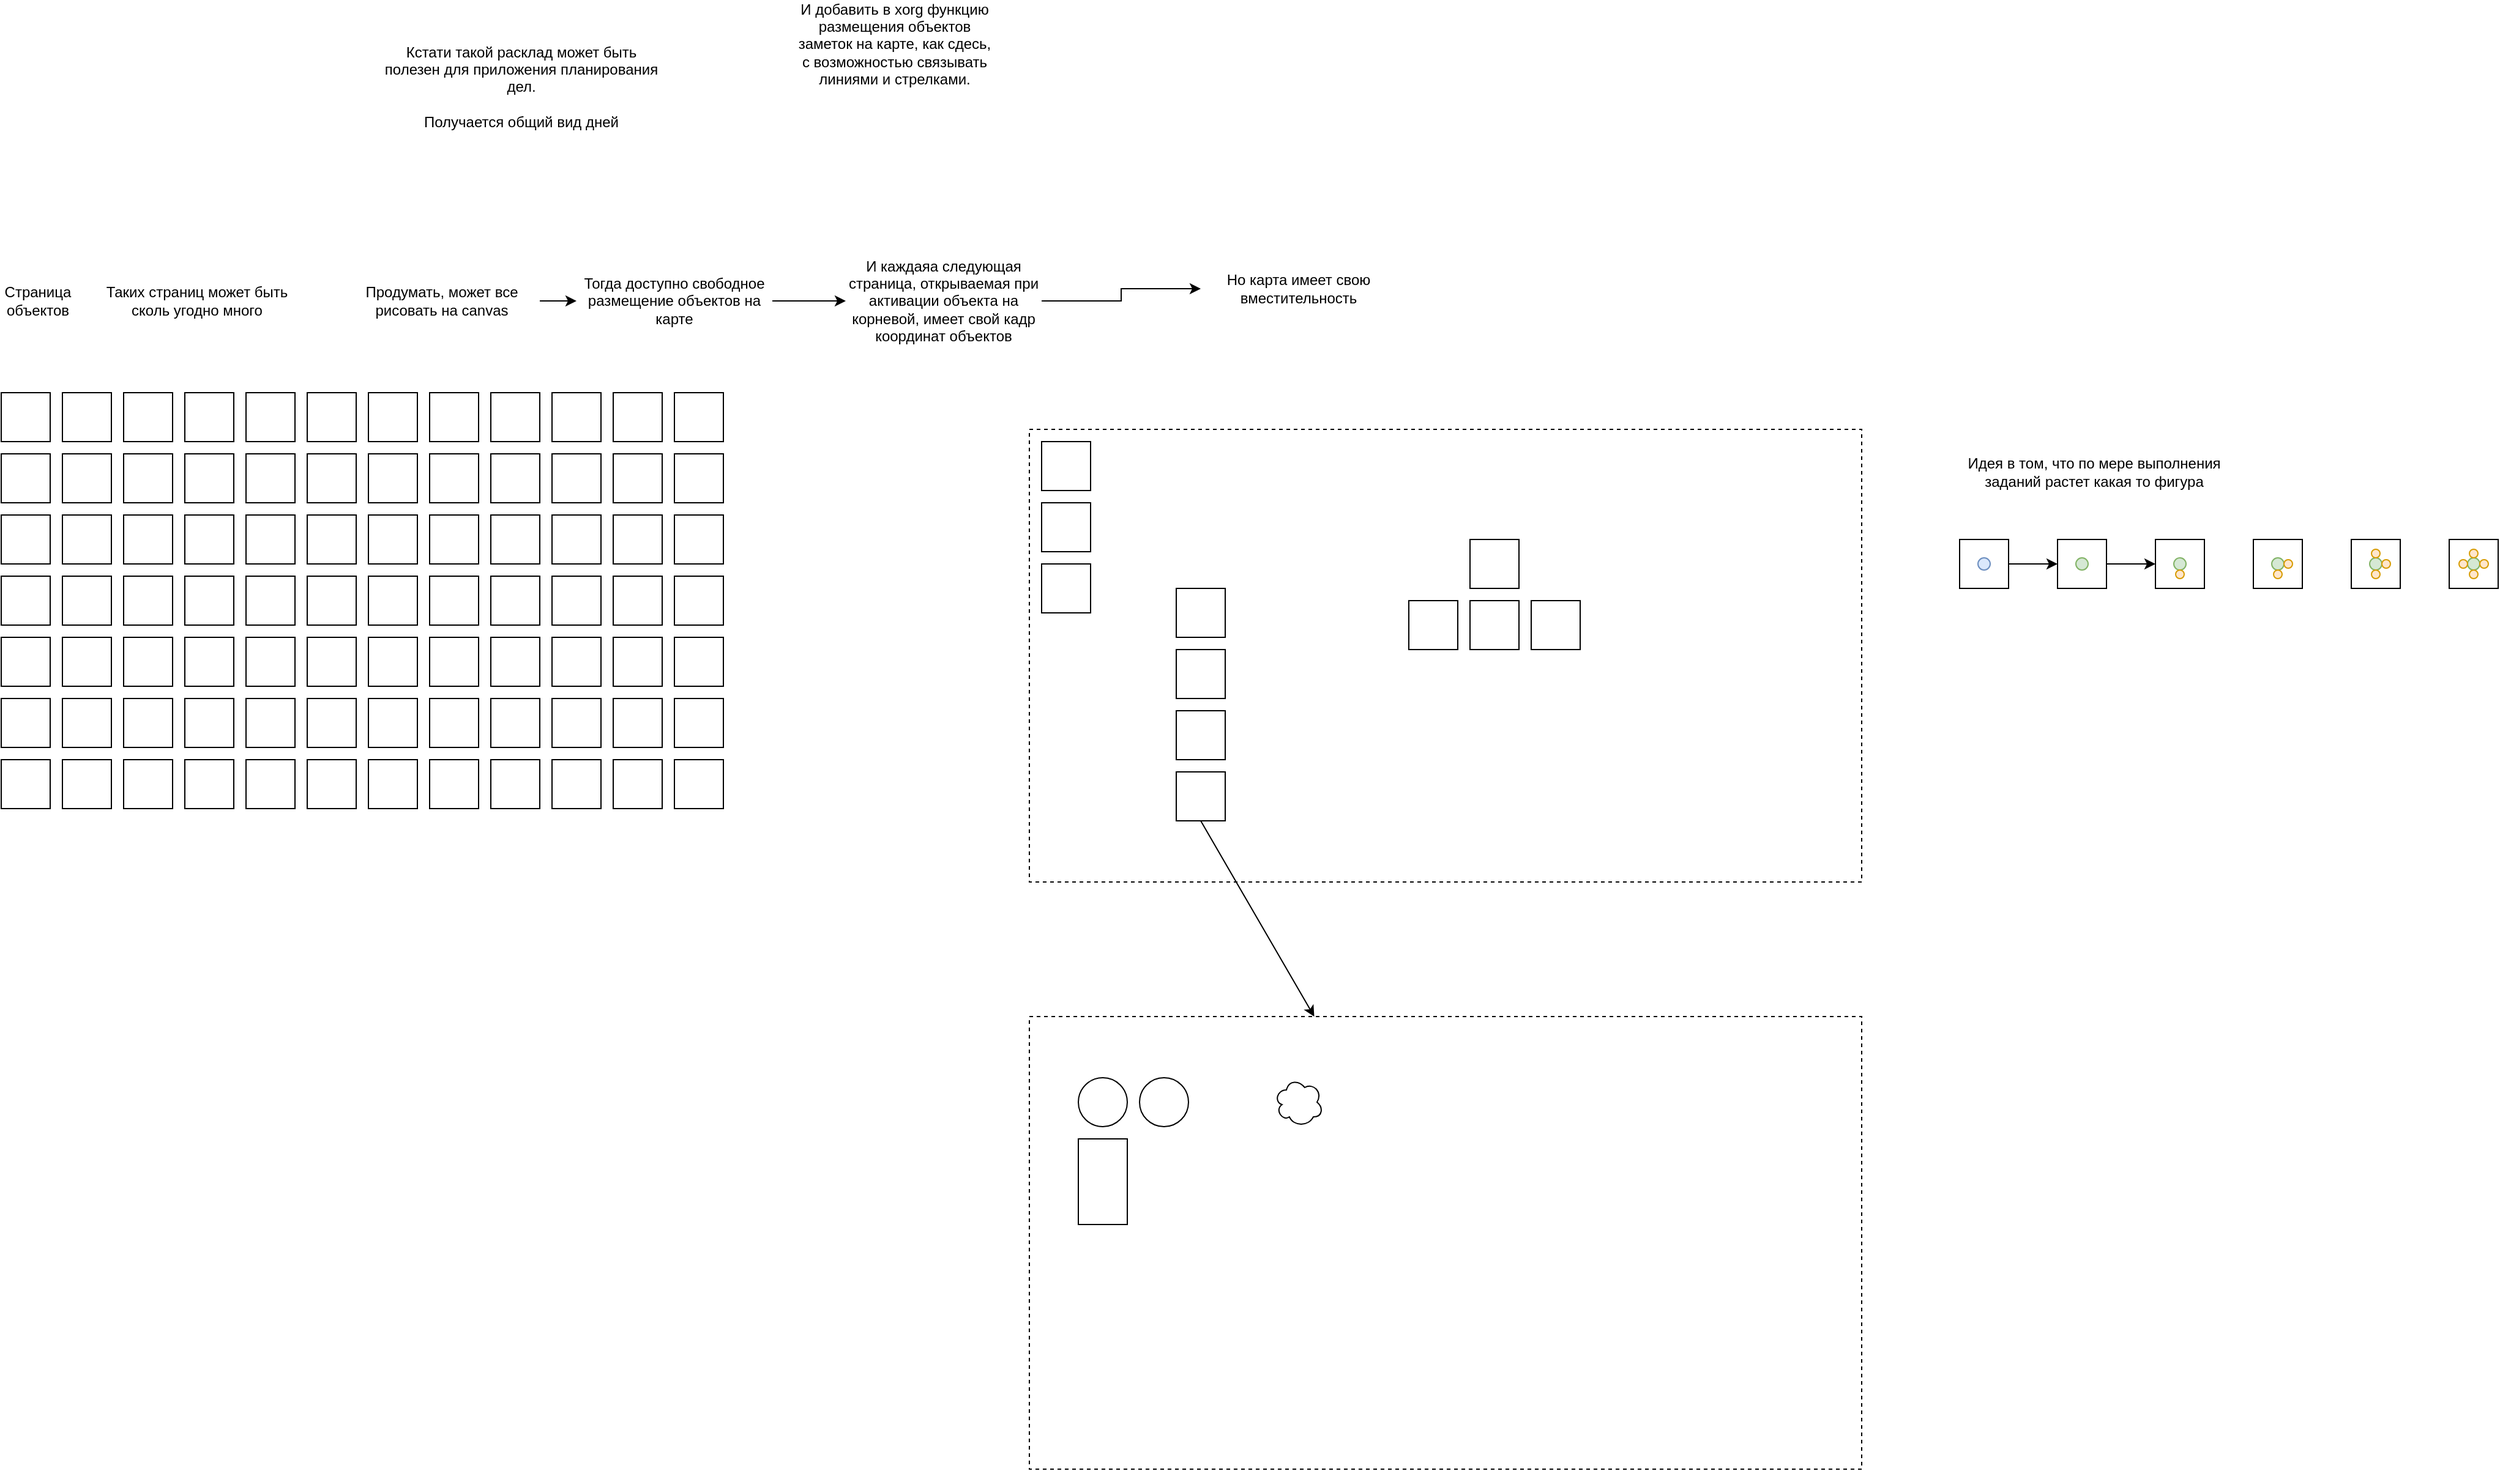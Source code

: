 <mxfile version="20.7.4" type="device"><diagram id="T5U2-8ADNWE797YQ0onN" name="Page-1"><mxGraphModel dx="1526" dy="2074" grid="1" gridSize="10" guides="1" tooltips="1" connect="1" arrows="1" fold="1" page="1" pageScale="1" pageWidth="850" pageHeight="1100" math="0" shadow="0"><root><mxCell id="0"/><mxCell id="1" parent="0"/><mxCell id="XX78ICTsoHNQS4YMDEdj-180" value="" style="rounded=0;whiteSpace=wrap;html=1;fillColor=none;dashed=1;" parent="1" vertex="1"><mxGeometry x="880" y="70" width="680" height="370" as="geometry"/></mxCell><mxCell id="XX78ICTsoHNQS4YMDEdj-1" value="" style="rounded=0;whiteSpace=wrap;html=1;" parent="1" vertex="1"><mxGeometry x="40" y="40" width="40" height="40" as="geometry"/></mxCell><mxCell id="XX78ICTsoHNQS4YMDEdj-2" value="" style="rounded=0;whiteSpace=wrap;html=1;" parent="1" vertex="1"><mxGeometry x="90" y="40" width="40" height="40" as="geometry"/></mxCell><mxCell id="XX78ICTsoHNQS4YMDEdj-3" value="" style="rounded=0;whiteSpace=wrap;html=1;" parent="1" vertex="1"><mxGeometry x="140" y="40" width="40" height="40" as="geometry"/></mxCell><mxCell id="XX78ICTsoHNQS4YMDEdj-4" value="" style="rounded=0;whiteSpace=wrap;html=1;" parent="1" vertex="1"><mxGeometry x="190" y="40" width="40" height="40" as="geometry"/></mxCell><mxCell id="XX78ICTsoHNQS4YMDEdj-5" value="" style="rounded=0;whiteSpace=wrap;html=1;" parent="1" vertex="1"><mxGeometry x="240" y="40" width="40" height="40" as="geometry"/></mxCell><mxCell id="XX78ICTsoHNQS4YMDEdj-6" value="" style="rounded=0;whiteSpace=wrap;html=1;" parent="1" vertex="1"><mxGeometry x="290" y="40" width="40" height="40" as="geometry"/></mxCell><mxCell id="XX78ICTsoHNQS4YMDEdj-7" value="" style="rounded=0;whiteSpace=wrap;html=1;" parent="1" vertex="1"><mxGeometry x="340" y="40" width="40" height="40" as="geometry"/></mxCell><mxCell id="XX78ICTsoHNQS4YMDEdj-8" value="" style="rounded=0;whiteSpace=wrap;html=1;" parent="1" vertex="1"><mxGeometry x="390" y="40" width="40" height="40" as="geometry"/></mxCell><mxCell id="XX78ICTsoHNQS4YMDEdj-9" value="" style="rounded=0;whiteSpace=wrap;html=1;" parent="1" vertex="1"><mxGeometry x="440" y="40" width="40" height="40" as="geometry"/></mxCell><mxCell id="XX78ICTsoHNQS4YMDEdj-10" value="" style="rounded=0;whiteSpace=wrap;html=1;" parent="1" vertex="1"><mxGeometry x="490" y="40" width="40" height="40" as="geometry"/></mxCell><mxCell id="XX78ICTsoHNQS4YMDEdj-11" value="" style="rounded=0;whiteSpace=wrap;html=1;" parent="1" vertex="1"><mxGeometry x="540" y="40" width="40" height="40" as="geometry"/></mxCell><mxCell id="XX78ICTsoHNQS4YMDEdj-12" value="" style="rounded=0;whiteSpace=wrap;html=1;" parent="1" vertex="1"><mxGeometry x="590" y="40" width="40" height="40" as="geometry"/></mxCell><mxCell id="XX78ICTsoHNQS4YMDEdj-13" value="" style="rounded=0;whiteSpace=wrap;html=1;" parent="1" vertex="1"><mxGeometry x="40" y="90" width="40" height="40" as="geometry"/></mxCell><mxCell id="XX78ICTsoHNQS4YMDEdj-14" value="" style="rounded=0;whiteSpace=wrap;html=1;" parent="1" vertex="1"><mxGeometry x="90" y="90" width="40" height="40" as="geometry"/></mxCell><mxCell id="XX78ICTsoHNQS4YMDEdj-15" value="" style="rounded=0;whiteSpace=wrap;html=1;" parent="1" vertex="1"><mxGeometry x="140" y="90" width="40" height="40" as="geometry"/></mxCell><mxCell id="XX78ICTsoHNQS4YMDEdj-16" value="" style="rounded=0;whiteSpace=wrap;html=1;" parent="1" vertex="1"><mxGeometry x="190" y="90" width="40" height="40" as="geometry"/></mxCell><mxCell id="XX78ICTsoHNQS4YMDEdj-17" value="" style="rounded=0;whiteSpace=wrap;html=1;" parent="1" vertex="1"><mxGeometry x="240" y="90" width="40" height="40" as="geometry"/></mxCell><mxCell id="XX78ICTsoHNQS4YMDEdj-18" value="" style="rounded=0;whiteSpace=wrap;html=1;" parent="1" vertex="1"><mxGeometry x="290" y="90" width="40" height="40" as="geometry"/></mxCell><mxCell id="XX78ICTsoHNQS4YMDEdj-19" value="" style="rounded=0;whiteSpace=wrap;html=1;" parent="1" vertex="1"><mxGeometry x="340" y="90" width="40" height="40" as="geometry"/></mxCell><mxCell id="XX78ICTsoHNQS4YMDEdj-20" value="" style="rounded=0;whiteSpace=wrap;html=1;" parent="1" vertex="1"><mxGeometry x="390" y="90" width="40" height="40" as="geometry"/></mxCell><mxCell id="XX78ICTsoHNQS4YMDEdj-21" value="" style="rounded=0;whiteSpace=wrap;html=1;" parent="1" vertex="1"><mxGeometry x="440" y="90" width="40" height="40" as="geometry"/></mxCell><mxCell id="XX78ICTsoHNQS4YMDEdj-22" value="" style="rounded=0;whiteSpace=wrap;html=1;" parent="1" vertex="1"><mxGeometry x="490" y="90" width="40" height="40" as="geometry"/></mxCell><mxCell id="XX78ICTsoHNQS4YMDEdj-23" value="" style="rounded=0;whiteSpace=wrap;html=1;" parent="1" vertex="1"><mxGeometry x="540" y="90" width="40" height="40" as="geometry"/></mxCell><mxCell id="XX78ICTsoHNQS4YMDEdj-24" value="" style="rounded=0;whiteSpace=wrap;html=1;" parent="1" vertex="1"><mxGeometry x="590" y="90" width="40" height="40" as="geometry"/></mxCell><mxCell id="XX78ICTsoHNQS4YMDEdj-25" value="" style="rounded=0;whiteSpace=wrap;html=1;" parent="1" vertex="1"><mxGeometry x="40" y="140" width="40" height="40" as="geometry"/></mxCell><mxCell id="XX78ICTsoHNQS4YMDEdj-26" value="" style="rounded=0;whiteSpace=wrap;html=1;" parent="1" vertex="1"><mxGeometry x="90" y="140" width="40" height="40" as="geometry"/></mxCell><mxCell id="XX78ICTsoHNQS4YMDEdj-27" value="" style="rounded=0;whiteSpace=wrap;html=1;" parent="1" vertex="1"><mxGeometry x="140" y="140" width="40" height="40" as="geometry"/></mxCell><mxCell id="XX78ICTsoHNQS4YMDEdj-28" value="" style="rounded=0;whiteSpace=wrap;html=1;" parent="1" vertex="1"><mxGeometry x="190" y="140" width="40" height="40" as="geometry"/></mxCell><mxCell id="XX78ICTsoHNQS4YMDEdj-29" value="" style="rounded=0;whiteSpace=wrap;html=1;" parent="1" vertex="1"><mxGeometry x="240" y="140" width="40" height="40" as="geometry"/></mxCell><mxCell id="XX78ICTsoHNQS4YMDEdj-30" value="" style="rounded=0;whiteSpace=wrap;html=1;" parent="1" vertex="1"><mxGeometry x="290" y="140" width="40" height="40" as="geometry"/></mxCell><mxCell id="XX78ICTsoHNQS4YMDEdj-31" value="" style="rounded=0;whiteSpace=wrap;html=1;" parent="1" vertex="1"><mxGeometry x="340" y="140" width="40" height="40" as="geometry"/></mxCell><mxCell id="XX78ICTsoHNQS4YMDEdj-32" value="" style="rounded=0;whiteSpace=wrap;html=1;" parent="1" vertex="1"><mxGeometry x="390" y="140" width="40" height="40" as="geometry"/></mxCell><mxCell id="XX78ICTsoHNQS4YMDEdj-33" value="" style="rounded=0;whiteSpace=wrap;html=1;" parent="1" vertex="1"><mxGeometry x="440" y="140" width="40" height="40" as="geometry"/></mxCell><mxCell id="XX78ICTsoHNQS4YMDEdj-34" value="" style="rounded=0;whiteSpace=wrap;html=1;" parent="1" vertex="1"><mxGeometry x="490" y="140" width="40" height="40" as="geometry"/></mxCell><mxCell id="XX78ICTsoHNQS4YMDEdj-35" value="" style="rounded=0;whiteSpace=wrap;html=1;" parent="1" vertex="1"><mxGeometry x="540" y="140" width="40" height="40" as="geometry"/></mxCell><mxCell id="XX78ICTsoHNQS4YMDEdj-36" value="" style="rounded=0;whiteSpace=wrap;html=1;" parent="1" vertex="1"><mxGeometry x="590" y="140" width="40" height="40" as="geometry"/></mxCell><mxCell id="XX78ICTsoHNQS4YMDEdj-37" value="" style="rounded=0;whiteSpace=wrap;html=1;" parent="1" vertex="1"><mxGeometry x="40" y="190" width="40" height="40" as="geometry"/></mxCell><mxCell id="XX78ICTsoHNQS4YMDEdj-38" value="" style="rounded=0;whiteSpace=wrap;html=1;" parent="1" vertex="1"><mxGeometry x="90" y="190" width="40" height="40" as="geometry"/></mxCell><mxCell id="XX78ICTsoHNQS4YMDEdj-39" value="" style="rounded=0;whiteSpace=wrap;html=1;" parent="1" vertex="1"><mxGeometry x="140" y="190" width="40" height="40" as="geometry"/></mxCell><mxCell id="XX78ICTsoHNQS4YMDEdj-40" value="" style="rounded=0;whiteSpace=wrap;html=1;" parent="1" vertex="1"><mxGeometry x="190" y="190" width="40" height="40" as="geometry"/></mxCell><mxCell id="XX78ICTsoHNQS4YMDEdj-41" value="" style="rounded=0;whiteSpace=wrap;html=1;" parent="1" vertex="1"><mxGeometry x="240" y="190" width="40" height="40" as="geometry"/></mxCell><mxCell id="XX78ICTsoHNQS4YMDEdj-42" value="" style="rounded=0;whiteSpace=wrap;html=1;" parent="1" vertex="1"><mxGeometry x="290" y="190" width="40" height="40" as="geometry"/></mxCell><mxCell id="XX78ICTsoHNQS4YMDEdj-43" value="" style="rounded=0;whiteSpace=wrap;html=1;" parent="1" vertex="1"><mxGeometry x="340" y="190" width="40" height="40" as="geometry"/></mxCell><mxCell id="XX78ICTsoHNQS4YMDEdj-44" value="" style="rounded=0;whiteSpace=wrap;html=1;" parent="1" vertex="1"><mxGeometry x="390" y="190" width="40" height="40" as="geometry"/></mxCell><mxCell id="XX78ICTsoHNQS4YMDEdj-45" value="" style="rounded=0;whiteSpace=wrap;html=1;" parent="1" vertex="1"><mxGeometry x="440" y="190" width="40" height="40" as="geometry"/></mxCell><mxCell id="XX78ICTsoHNQS4YMDEdj-46" value="" style="rounded=0;whiteSpace=wrap;html=1;" parent="1" vertex="1"><mxGeometry x="490" y="190" width="40" height="40" as="geometry"/></mxCell><mxCell id="XX78ICTsoHNQS4YMDEdj-47" value="" style="rounded=0;whiteSpace=wrap;html=1;" parent="1" vertex="1"><mxGeometry x="540" y="190" width="40" height="40" as="geometry"/></mxCell><mxCell id="XX78ICTsoHNQS4YMDEdj-48" value="" style="rounded=0;whiteSpace=wrap;html=1;" parent="1" vertex="1"><mxGeometry x="590" y="190" width="40" height="40" as="geometry"/></mxCell><mxCell id="XX78ICTsoHNQS4YMDEdj-49" value="" style="rounded=0;whiteSpace=wrap;html=1;" parent="1" vertex="1"><mxGeometry x="40" y="240" width="40" height="40" as="geometry"/></mxCell><mxCell id="XX78ICTsoHNQS4YMDEdj-50" value="" style="rounded=0;whiteSpace=wrap;html=1;" parent="1" vertex="1"><mxGeometry x="90" y="240" width="40" height="40" as="geometry"/></mxCell><mxCell id="XX78ICTsoHNQS4YMDEdj-51" value="" style="rounded=0;whiteSpace=wrap;html=1;" parent="1" vertex="1"><mxGeometry x="140" y="240" width="40" height="40" as="geometry"/></mxCell><mxCell id="XX78ICTsoHNQS4YMDEdj-52" value="" style="rounded=0;whiteSpace=wrap;html=1;" parent="1" vertex="1"><mxGeometry x="190" y="240" width="40" height="40" as="geometry"/></mxCell><mxCell id="XX78ICTsoHNQS4YMDEdj-53" value="" style="rounded=0;whiteSpace=wrap;html=1;" parent="1" vertex="1"><mxGeometry x="240" y="240" width="40" height="40" as="geometry"/></mxCell><mxCell id="XX78ICTsoHNQS4YMDEdj-54" value="" style="rounded=0;whiteSpace=wrap;html=1;" parent="1" vertex="1"><mxGeometry x="290" y="240" width="40" height="40" as="geometry"/></mxCell><mxCell id="XX78ICTsoHNQS4YMDEdj-55" value="" style="rounded=0;whiteSpace=wrap;html=1;" parent="1" vertex="1"><mxGeometry x="340" y="240" width="40" height="40" as="geometry"/></mxCell><mxCell id="XX78ICTsoHNQS4YMDEdj-56" value="" style="rounded=0;whiteSpace=wrap;html=1;" parent="1" vertex="1"><mxGeometry x="390" y="240" width="40" height="40" as="geometry"/></mxCell><mxCell id="XX78ICTsoHNQS4YMDEdj-57" value="" style="rounded=0;whiteSpace=wrap;html=1;" parent="1" vertex="1"><mxGeometry x="440" y="240" width="40" height="40" as="geometry"/></mxCell><mxCell id="XX78ICTsoHNQS4YMDEdj-58" value="" style="rounded=0;whiteSpace=wrap;html=1;" parent="1" vertex="1"><mxGeometry x="490" y="240" width="40" height="40" as="geometry"/></mxCell><mxCell id="XX78ICTsoHNQS4YMDEdj-59" value="" style="rounded=0;whiteSpace=wrap;html=1;" parent="1" vertex="1"><mxGeometry x="540" y="240" width="40" height="40" as="geometry"/></mxCell><mxCell id="XX78ICTsoHNQS4YMDEdj-60" value="" style="rounded=0;whiteSpace=wrap;html=1;" parent="1" vertex="1"><mxGeometry x="590" y="240" width="40" height="40" as="geometry"/></mxCell><mxCell id="XX78ICTsoHNQS4YMDEdj-61" value="" style="rounded=0;whiteSpace=wrap;html=1;" parent="1" vertex="1"><mxGeometry x="40" y="290" width="40" height="40" as="geometry"/></mxCell><mxCell id="XX78ICTsoHNQS4YMDEdj-62" value="" style="rounded=0;whiteSpace=wrap;html=1;" parent="1" vertex="1"><mxGeometry x="90" y="290" width="40" height="40" as="geometry"/></mxCell><mxCell id="XX78ICTsoHNQS4YMDEdj-63" value="" style="rounded=0;whiteSpace=wrap;html=1;" parent="1" vertex="1"><mxGeometry x="140" y="290" width="40" height="40" as="geometry"/></mxCell><mxCell id="XX78ICTsoHNQS4YMDEdj-64" value="" style="rounded=0;whiteSpace=wrap;html=1;" parent="1" vertex="1"><mxGeometry x="190" y="290" width="40" height="40" as="geometry"/></mxCell><mxCell id="XX78ICTsoHNQS4YMDEdj-65" value="" style="rounded=0;whiteSpace=wrap;html=1;" parent="1" vertex="1"><mxGeometry x="240" y="290" width="40" height="40" as="geometry"/></mxCell><mxCell id="XX78ICTsoHNQS4YMDEdj-66" value="" style="rounded=0;whiteSpace=wrap;html=1;" parent="1" vertex="1"><mxGeometry x="290" y="290" width="40" height="40" as="geometry"/></mxCell><mxCell id="XX78ICTsoHNQS4YMDEdj-67" value="" style="rounded=0;whiteSpace=wrap;html=1;" parent="1" vertex="1"><mxGeometry x="340" y="290" width="40" height="40" as="geometry"/></mxCell><mxCell id="XX78ICTsoHNQS4YMDEdj-68" value="" style="rounded=0;whiteSpace=wrap;html=1;" parent="1" vertex="1"><mxGeometry x="390" y="290" width="40" height="40" as="geometry"/></mxCell><mxCell id="XX78ICTsoHNQS4YMDEdj-69" value="" style="rounded=0;whiteSpace=wrap;html=1;" parent="1" vertex="1"><mxGeometry x="440" y="290" width="40" height="40" as="geometry"/></mxCell><mxCell id="XX78ICTsoHNQS4YMDEdj-70" value="" style="rounded=0;whiteSpace=wrap;html=1;" parent="1" vertex="1"><mxGeometry x="490" y="290" width="40" height="40" as="geometry"/></mxCell><mxCell id="XX78ICTsoHNQS4YMDEdj-71" value="" style="rounded=0;whiteSpace=wrap;html=1;" parent="1" vertex="1"><mxGeometry x="540" y="290" width="40" height="40" as="geometry"/></mxCell><mxCell id="XX78ICTsoHNQS4YMDEdj-72" value="" style="rounded=0;whiteSpace=wrap;html=1;" parent="1" vertex="1"><mxGeometry x="590" y="290" width="40" height="40" as="geometry"/></mxCell><mxCell id="XX78ICTsoHNQS4YMDEdj-73" value="" style="rounded=0;whiteSpace=wrap;html=1;" parent="1" vertex="1"><mxGeometry x="40" y="340" width="40" height="40" as="geometry"/></mxCell><mxCell id="XX78ICTsoHNQS4YMDEdj-74" value="" style="rounded=0;whiteSpace=wrap;html=1;" parent="1" vertex="1"><mxGeometry x="90" y="340" width="40" height="40" as="geometry"/></mxCell><mxCell id="XX78ICTsoHNQS4YMDEdj-75" value="" style="rounded=0;whiteSpace=wrap;html=1;" parent="1" vertex="1"><mxGeometry x="140" y="340" width="40" height="40" as="geometry"/></mxCell><mxCell id="XX78ICTsoHNQS4YMDEdj-76" value="" style="rounded=0;whiteSpace=wrap;html=1;" parent="1" vertex="1"><mxGeometry x="190" y="340" width="40" height="40" as="geometry"/></mxCell><mxCell id="XX78ICTsoHNQS4YMDEdj-77" value="" style="rounded=0;whiteSpace=wrap;html=1;" parent="1" vertex="1"><mxGeometry x="240" y="340" width="40" height="40" as="geometry"/></mxCell><mxCell id="XX78ICTsoHNQS4YMDEdj-78" value="" style="rounded=0;whiteSpace=wrap;html=1;" parent="1" vertex="1"><mxGeometry x="290" y="340" width="40" height="40" as="geometry"/></mxCell><mxCell id="XX78ICTsoHNQS4YMDEdj-79" value="" style="rounded=0;whiteSpace=wrap;html=1;" parent="1" vertex="1"><mxGeometry x="340" y="340" width="40" height="40" as="geometry"/></mxCell><mxCell id="XX78ICTsoHNQS4YMDEdj-80" value="" style="rounded=0;whiteSpace=wrap;html=1;" parent="1" vertex="1"><mxGeometry x="390" y="340" width="40" height="40" as="geometry"/></mxCell><mxCell id="XX78ICTsoHNQS4YMDEdj-81" value="" style="rounded=0;whiteSpace=wrap;html=1;" parent="1" vertex="1"><mxGeometry x="440" y="340" width="40" height="40" as="geometry"/></mxCell><mxCell id="XX78ICTsoHNQS4YMDEdj-82" value="" style="rounded=0;whiteSpace=wrap;html=1;" parent="1" vertex="1"><mxGeometry x="490" y="340" width="40" height="40" as="geometry"/></mxCell><mxCell id="XX78ICTsoHNQS4YMDEdj-83" value="" style="rounded=0;whiteSpace=wrap;html=1;" parent="1" vertex="1"><mxGeometry x="540" y="340" width="40" height="40" as="geometry"/></mxCell><mxCell id="XX78ICTsoHNQS4YMDEdj-84" value="" style="rounded=0;whiteSpace=wrap;html=1;" parent="1" vertex="1"><mxGeometry x="590" y="340" width="40" height="40" as="geometry"/></mxCell><mxCell id="XX78ICTsoHNQS4YMDEdj-85" value="Страница объектов" style="text;html=1;strokeColor=none;fillColor=none;align=center;verticalAlign=middle;whiteSpace=wrap;rounded=0;" parent="1" vertex="1"><mxGeometry x="40" y="-50" width="60" height="30" as="geometry"/></mxCell><mxCell id="XX78ICTsoHNQS4YMDEdj-86" value="Таких страниц может быть сколь угодно много" style="text;html=1;strokeColor=none;fillColor=none;align=center;verticalAlign=middle;whiteSpace=wrap;rounded=0;" parent="1" vertex="1"><mxGeometry x="120" y="-50" width="160" height="30" as="geometry"/></mxCell><mxCell id="XX78ICTsoHNQS4YMDEdj-87" value="Кстати такой расклад может быть полезен для приложения планирования дел.&lt;br&gt;&lt;br&gt;Получается общий вид дней" style="text;html=1;strokeColor=none;fillColor=none;align=center;verticalAlign=middle;whiteSpace=wrap;rounded=0;" parent="1" vertex="1"><mxGeometry x="350" y="-260" width="230" height="100" as="geometry"/></mxCell><mxCell id="XX78ICTsoHNQS4YMDEdj-178" style="edgeStyle=orthogonalEdgeStyle;rounded=0;orthogonalLoop=1;jettySize=auto;html=1;exitX=1;exitY=0.5;exitDx=0;exitDy=0;" parent="1" source="XX78ICTsoHNQS4YMDEdj-90" target="XX78ICTsoHNQS4YMDEdj-91" edge="1"><mxGeometry relative="1" as="geometry"/></mxCell><mxCell id="XX78ICTsoHNQS4YMDEdj-90" value="Продумать, может все рисовать на canvas" style="text;html=1;strokeColor=none;fillColor=none;align=center;verticalAlign=middle;whiteSpace=wrap;rounded=0;" parent="1" vertex="1"><mxGeometry x="320" y="-50" width="160" height="30" as="geometry"/></mxCell><mxCell id="XX78ICTsoHNQS4YMDEdj-177" style="edgeStyle=orthogonalEdgeStyle;rounded=0;orthogonalLoop=1;jettySize=auto;html=1;exitX=1;exitY=0.5;exitDx=0;exitDy=0;" parent="1" source="XX78ICTsoHNQS4YMDEdj-91" target="XX78ICTsoHNQS4YMDEdj-92" edge="1"><mxGeometry relative="1" as="geometry"/></mxCell><mxCell id="XX78ICTsoHNQS4YMDEdj-91" value="Тогда доступно свободное размещение объектов на карте" style="text;html=1;strokeColor=none;fillColor=none;align=center;verticalAlign=middle;whiteSpace=wrap;rounded=0;" parent="1" vertex="1"><mxGeometry x="510" y="-50" width="160" height="30" as="geometry"/></mxCell><mxCell id="XX78ICTsoHNQS4YMDEdj-186" style="edgeStyle=orthogonalEdgeStyle;rounded=0;orthogonalLoop=1;jettySize=auto;html=1;exitX=1;exitY=0.5;exitDx=0;exitDy=0;" parent="1" source="XX78ICTsoHNQS4YMDEdj-92" target="XX78ICTsoHNQS4YMDEdj-185" edge="1"><mxGeometry relative="1" as="geometry"/></mxCell><mxCell id="XX78ICTsoHNQS4YMDEdj-92" value="И каждаяа следующая страница, открываемая при активации объекта на корневой, имеет свой кадр координат объектов" style="text;html=1;strokeColor=none;fillColor=none;align=center;verticalAlign=middle;whiteSpace=wrap;rounded=0;" parent="1" vertex="1"><mxGeometry x="730" y="-50" width="160" height="30" as="geometry"/></mxCell><mxCell id="XX78ICTsoHNQS4YMDEdj-93" value="" style="rounded=0;whiteSpace=wrap;html=1;" parent="1" vertex="1"><mxGeometry x="890" y="80" width="40" height="40" as="geometry"/></mxCell><mxCell id="XX78ICTsoHNQS4YMDEdj-105" value="" style="rounded=0;whiteSpace=wrap;html=1;" parent="1" vertex="1"><mxGeometry x="890" y="130" width="40" height="40" as="geometry"/></mxCell><mxCell id="XX78ICTsoHNQS4YMDEdj-117" value="" style="rounded=0;whiteSpace=wrap;html=1;" parent="1" vertex="1"><mxGeometry x="890" y="180" width="40" height="40" as="geometry"/></mxCell><mxCell id="XX78ICTsoHNQS4YMDEdj-129" value="" style="rounded=0;whiteSpace=wrap;html=1;" parent="1" vertex="1"><mxGeometry x="1000" y="200" width="40" height="40" as="geometry"/></mxCell><mxCell id="XX78ICTsoHNQS4YMDEdj-141" value="" style="rounded=0;whiteSpace=wrap;html=1;" parent="1" vertex="1"><mxGeometry x="1000" y="250" width="40" height="40" as="geometry"/></mxCell><mxCell id="XX78ICTsoHNQS4YMDEdj-153" value="" style="rounded=0;whiteSpace=wrap;html=1;" parent="1" vertex="1"><mxGeometry x="1000" y="300" width="40" height="40" as="geometry"/></mxCell><mxCell id="XX78ICTsoHNQS4YMDEdj-188" style="rounded=0;orthogonalLoop=1;jettySize=auto;html=1;exitX=0.5;exitY=1;exitDx=0;exitDy=0;" parent="1" source="XX78ICTsoHNQS4YMDEdj-165" target="XX78ICTsoHNQS4YMDEdj-187" edge="1"><mxGeometry relative="1" as="geometry"/></mxCell><mxCell id="XX78ICTsoHNQS4YMDEdj-165" value="" style="rounded=0;whiteSpace=wrap;html=1;" parent="1" vertex="1"><mxGeometry x="1000" y="350" width="40" height="40" as="geometry"/></mxCell><mxCell id="XX78ICTsoHNQS4YMDEdj-179" value="И добавить в xorg функцию размещения объектов заметок на карте, как сдесь, с возможностью связывать линиями и стрелками." style="text;html=1;strokeColor=none;fillColor=none;align=center;verticalAlign=middle;whiteSpace=wrap;rounded=0;" parent="1" vertex="1"><mxGeometry x="690" y="-260" width="160" height="30" as="geometry"/></mxCell><mxCell id="XX78ICTsoHNQS4YMDEdj-181" value="" style="rounded=0;whiteSpace=wrap;html=1;" parent="1" vertex="1"><mxGeometry x="1240" y="160" width="40" height="40" as="geometry"/></mxCell><mxCell id="XX78ICTsoHNQS4YMDEdj-182" value="" style="rounded=0;whiteSpace=wrap;html=1;" parent="1" vertex="1"><mxGeometry x="1240" y="210" width="40" height="40" as="geometry"/></mxCell><mxCell id="XX78ICTsoHNQS4YMDEdj-183" value="" style="rounded=0;whiteSpace=wrap;html=1;" parent="1" vertex="1"><mxGeometry x="1190" y="210" width="40" height="40" as="geometry"/></mxCell><mxCell id="XX78ICTsoHNQS4YMDEdj-184" value="" style="rounded=0;whiteSpace=wrap;html=1;" parent="1" vertex="1"><mxGeometry x="1290" y="210" width="40" height="40" as="geometry"/></mxCell><mxCell id="XX78ICTsoHNQS4YMDEdj-185" value="Но карта имеет свою вместительность" style="text;html=1;strokeColor=none;fillColor=none;align=center;verticalAlign=middle;whiteSpace=wrap;rounded=0;" parent="1" vertex="1"><mxGeometry x="1020" y="-60" width="160" height="30" as="geometry"/></mxCell><mxCell id="XX78ICTsoHNQS4YMDEdj-187" value="" style="rounded=0;whiteSpace=wrap;html=1;fillColor=none;dashed=1;" parent="1" vertex="1"><mxGeometry x="880" y="550" width="680" height="370" as="geometry"/></mxCell><mxCell id="XX78ICTsoHNQS4YMDEdj-189" value="" style="ellipse;whiteSpace=wrap;html=1;aspect=fixed;fillColor=none;" parent="1" vertex="1"><mxGeometry x="920" y="600" width="40" height="40" as="geometry"/></mxCell><mxCell id="XX78ICTsoHNQS4YMDEdj-190" value="" style="ellipse;whiteSpace=wrap;html=1;aspect=fixed;fillColor=none;" parent="1" vertex="1"><mxGeometry x="970" y="600" width="40" height="40" as="geometry"/></mxCell><mxCell id="XX78ICTsoHNQS4YMDEdj-191" value="" style="rounded=0;whiteSpace=wrap;html=1;fillColor=none;" parent="1" vertex="1"><mxGeometry x="920" y="650" width="40" height="70" as="geometry"/></mxCell><mxCell id="XX78ICTsoHNQS4YMDEdj-192" value="" style="ellipse;shape=cloud;whiteSpace=wrap;html=1;fillColor=none;" parent="1" vertex="1"><mxGeometry x="1080" y="600" width="40" height="40" as="geometry"/></mxCell><mxCell id="MIFSM3_H3VKmPExSttNF-3" style="edgeStyle=orthogonalEdgeStyle;rounded=0;orthogonalLoop=1;jettySize=auto;html=1;exitX=1;exitY=0.5;exitDx=0;exitDy=0;entryX=0;entryY=0.5;entryDx=0;entryDy=0;" edge="1" parent="1" source="MIFSM3_H3VKmPExSttNF-1" target="MIFSM3_H3VKmPExSttNF-2"><mxGeometry relative="1" as="geometry"/></mxCell><mxCell id="MIFSM3_H3VKmPExSttNF-1" value="" style="rounded=0;whiteSpace=wrap;html=1;" vertex="1" parent="1"><mxGeometry x="1640" y="160" width="40" height="40" as="geometry"/></mxCell><mxCell id="MIFSM3_H3VKmPExSttNF-11" style="edgeStyle=orthogonalEdgeStyle;rounded=0;orthogonalLoop=1;jettySize=auto;html=1;exitX=1;exitY=0.5;exitDx=0;exitDy=0;entryX=0;entryY=0.5;entryDx=0;entryDy=0;" edge="1" parent="1" source="MIFSM3_H3VKmPExSttNF-2" target="MIFSM3_H3VKmPExSttNF-9"><mxGeometry relative="1" as="geometry"/></mxCell><mxCell id="MIFSM3_H3VKmPExSttNF-2" value="" style="rounded=0;whiteSpace=wrap;html=1;" vertex="1" parent="1"><mxGeometry x="1720" y="160" width="40" height="40" as="geometry"/></mxCell><mxCell id="MIFSM3_H3VKmPExSttNF-4" value="" style="ellipse;whiteSpace=wrap;html=1;aspect=fixed;fillColor=#dae8fc;strokeColor=#6c8ebf;" vertex="1" parent="1"><mxGeometry x="1655" y="175" width="10" height="10" as="geometry"/></mxCell><mxCell id="MIFSM3_H3VKmPExSttNF-6" value="" style="ellipse;whiteSpace=wrap;html=1;aspect=fixed;fillColor=#d5e8d4;strokeColor=#82b366;" vertex="1" parent="1"><mxGeometry x="1735" y="175" width="10" height="10" as="geometry"/></mxCell><mxCell id="MIFSM3_H3VKmPExSttNF-9" value="" style="rounded=0;whiteSpace=wrap;html=1;" vertex="1" parent="1"><mxGeometry x="1800" y="160" width="40" height="40" as="geometry"/></mxCell><mxCell id="MIFSM3_H3VKmPExSttNF-10" value="" style="ellipse;whiteSpace=wrap;html=1;aspect=fixed;fillColor=#d5e8d4;strokeColor=#82b366;" vertex="1" parent="1"><mxGeometry x="1815" y="175" width="10" height="10" as="geometry"/></mxCell><mxCell id="MIFSM3_H3VKmPExSttNF-12" value="" style="ellipse;whiteSpace=wrap;html=1;aspect=fixed;fillColor=#ffe6cc;strokeColor=#d79b00;" vertex="1" parent="1"><mxGeometry x="1816.5" y="185" width="7" height="7" as="geometry"/></mxCell><mxCell id="MIFSM3_H3VKmPExSttNF-16" value="" style="rounded=0;whiteSpace=wrap;html=1;" vertex="1" parent="1"><mxGeometry x="1880" y="160" width="40" height="40" as="geometry"/></mxCell><mxCell id="MIFSM3_H3VKmPExSttNF-17" value="" style="ellipse;whiteSpace=wrap;html=1;aspect=fixed;fillColor=#d5e8d4;strokeColor=#82b366;" vertex="1" parent="1"><mxGeometry x="1895" y="175" width="10" height="10" as="geometry"/></mxCell><mxCell id="MIFSM3_H3VKmPExSttNF-18" value="" style="ellipse;whiteSpace=wrap;html=1;aspect=fixed;fillColor=#ffe6cc;strokeColor=#d79b00;" vertex="1" parent="1"><mxGeometry x="1896.5" y="185" width="7" height="7" as="geometry"/></mxCell><mxCell id="MIFSM3_H3VKmPExSttNF-19" value="" style="ellipse;whiteSpace=wrap;html=1;aspect=fixed;fillColor=#ffe6cc;strokeColor=#d79b00;" vertex="1" parent="1"><mxGeometry x="1905" y="176.5" width="7" height="7" as="geometry"/></mxCell><mxCell id="MIFSM3_H3VKmPExSttNF-20" value="" style="rounded=0;whiteSpace=wrap;html=1;" vertex="1" parent="1"><mxGeometry x="1960" y="160" width="40" height="40" as="geometry"/></mxCell><mxCell id="MIFSM3_H3VKmPExSttNF-21" value="" style="ellipse;whiteSpace=wrap;html=1;aspect=fixed;fillColor=#d5e8d4;strokeColor=#82b366;" vertex="1" parent="1"><mxGeometry x="1975" y="175" width="10" height="10" as="geometry"/></mxCell><mxCell id="MIFSM3_H3VKmPExSttNF-22" value="" style="ellipse;whiteSpace=wrap;html=1;aspect=fixed;fillColor=#ffe6cc;strokeColor=#d79b00;" vertex="1" parent="1"><mxGeometry x="1976.5" y="185" width="7" height="7" as="geometry"/></mxCell><mxCell id="MIFSM3_H3VKmPExSttNF-23" value="" style="ellipse;whiteSpace=wrap;html=1;aspect=fixed;fillColor=#ffe6cc;strokeColor=#d79b00;" vertex="1" parent="1"><mxGeometry x="1985" y="176.5" width="7" height="7" as="geometry"/></mxCell><mxCell id="MIFSM3_H3VKmPExSttNF-24" value="" style="ellipse;whiteSpace=wrap;html=1;aspect=fixed;fillColor=#ffe6cc;strokeColor=#d79b00;" vertex="1" parent="1"><mxGeometry x="1976.5" y="168" width="7" height="7" as="geometry"/></mxCell><mxCell id="MIFSM3_H3VKmPExSttNF-25" value="" style="rounded=0;whiteSpace=wrap;html=1;" vertex="1" parent="1"><mxGeometry x="2040" y="160" width="40" height="40" as="geometry"/></mxCell><mxCell id="MIFSM3_H3VKmPExSttNF-26" value="" style="ellipse;whiteSpace=wrap;html=1;aspect=fixed;fillColor=#d5e8d4;strokeColor=#82b366;" vertex="1" parent="1"><mxGeometry x="2055" y="175" width="10" height="10" as="geometry"/></mxCell><mxCell id="MIFSM3_H3VKmPExSttNF-27" value="" style="ellipse;whiteSpace=wrap;html=1;aspect=fixed;fillColor=#ffe6cc;strokeColor=#d79b00;" vertex="1" parent="1"><mxGeometry x="2056.5" y="185" width="7" height="7" as="geometry"/></mxCell><mxCell id="MIFSM3_H3VKmPExSttNF-28" value="" style="ellipse;whiteSpace=wrap;html=1;aspect=fixed;fillColor=#ffe6cc;strokeColor=#d79b00;" vertex="1" parent="1"><mxGeometry x="2065" y="176.5" width="7" height="7" as="geometry"/></mxCell><mxCell id="MIFSM3_H3VKmPExSttNF-29" value="" style="ellipse;whiteSpace=wrap;html=1;aspect=fixed;fillColor=#ffe6cc;strokeColor=#d79b00;" vertex="1" parent="1"><mxGeometry x="2056.5" y="168" width="7" height="7" as="geometry"/></mxCell><mxCell id="MIFSM3_H3VKmPExSttNF-30" value="" style="ellipse;whiteSpace=wrap;html=1;aspect=fixed;fillColor=#ffe6cc;strokeColor=#d79b00;" vertex="1" parent="1"><mxGeometry x="2048" y="176.5" width="7" height="7" as="geometry"/></mxCell><mxCell id="MIFSM3_H3VKmPExSttNF-31" value="Идея в том, что по мере выполнения заданий растет какая то фигура" style="text;html=1;strokeColor=none;fillColor=none;align=center;verticalAlign=middle;whiteSpace=wrap;rounded=0;" vertex="1" parent="1"><mxGeometry x="1640" y="90" width="220" height="30" as="geometry"/></mxCell></root></mxGraphModel></diagram></mxfile>